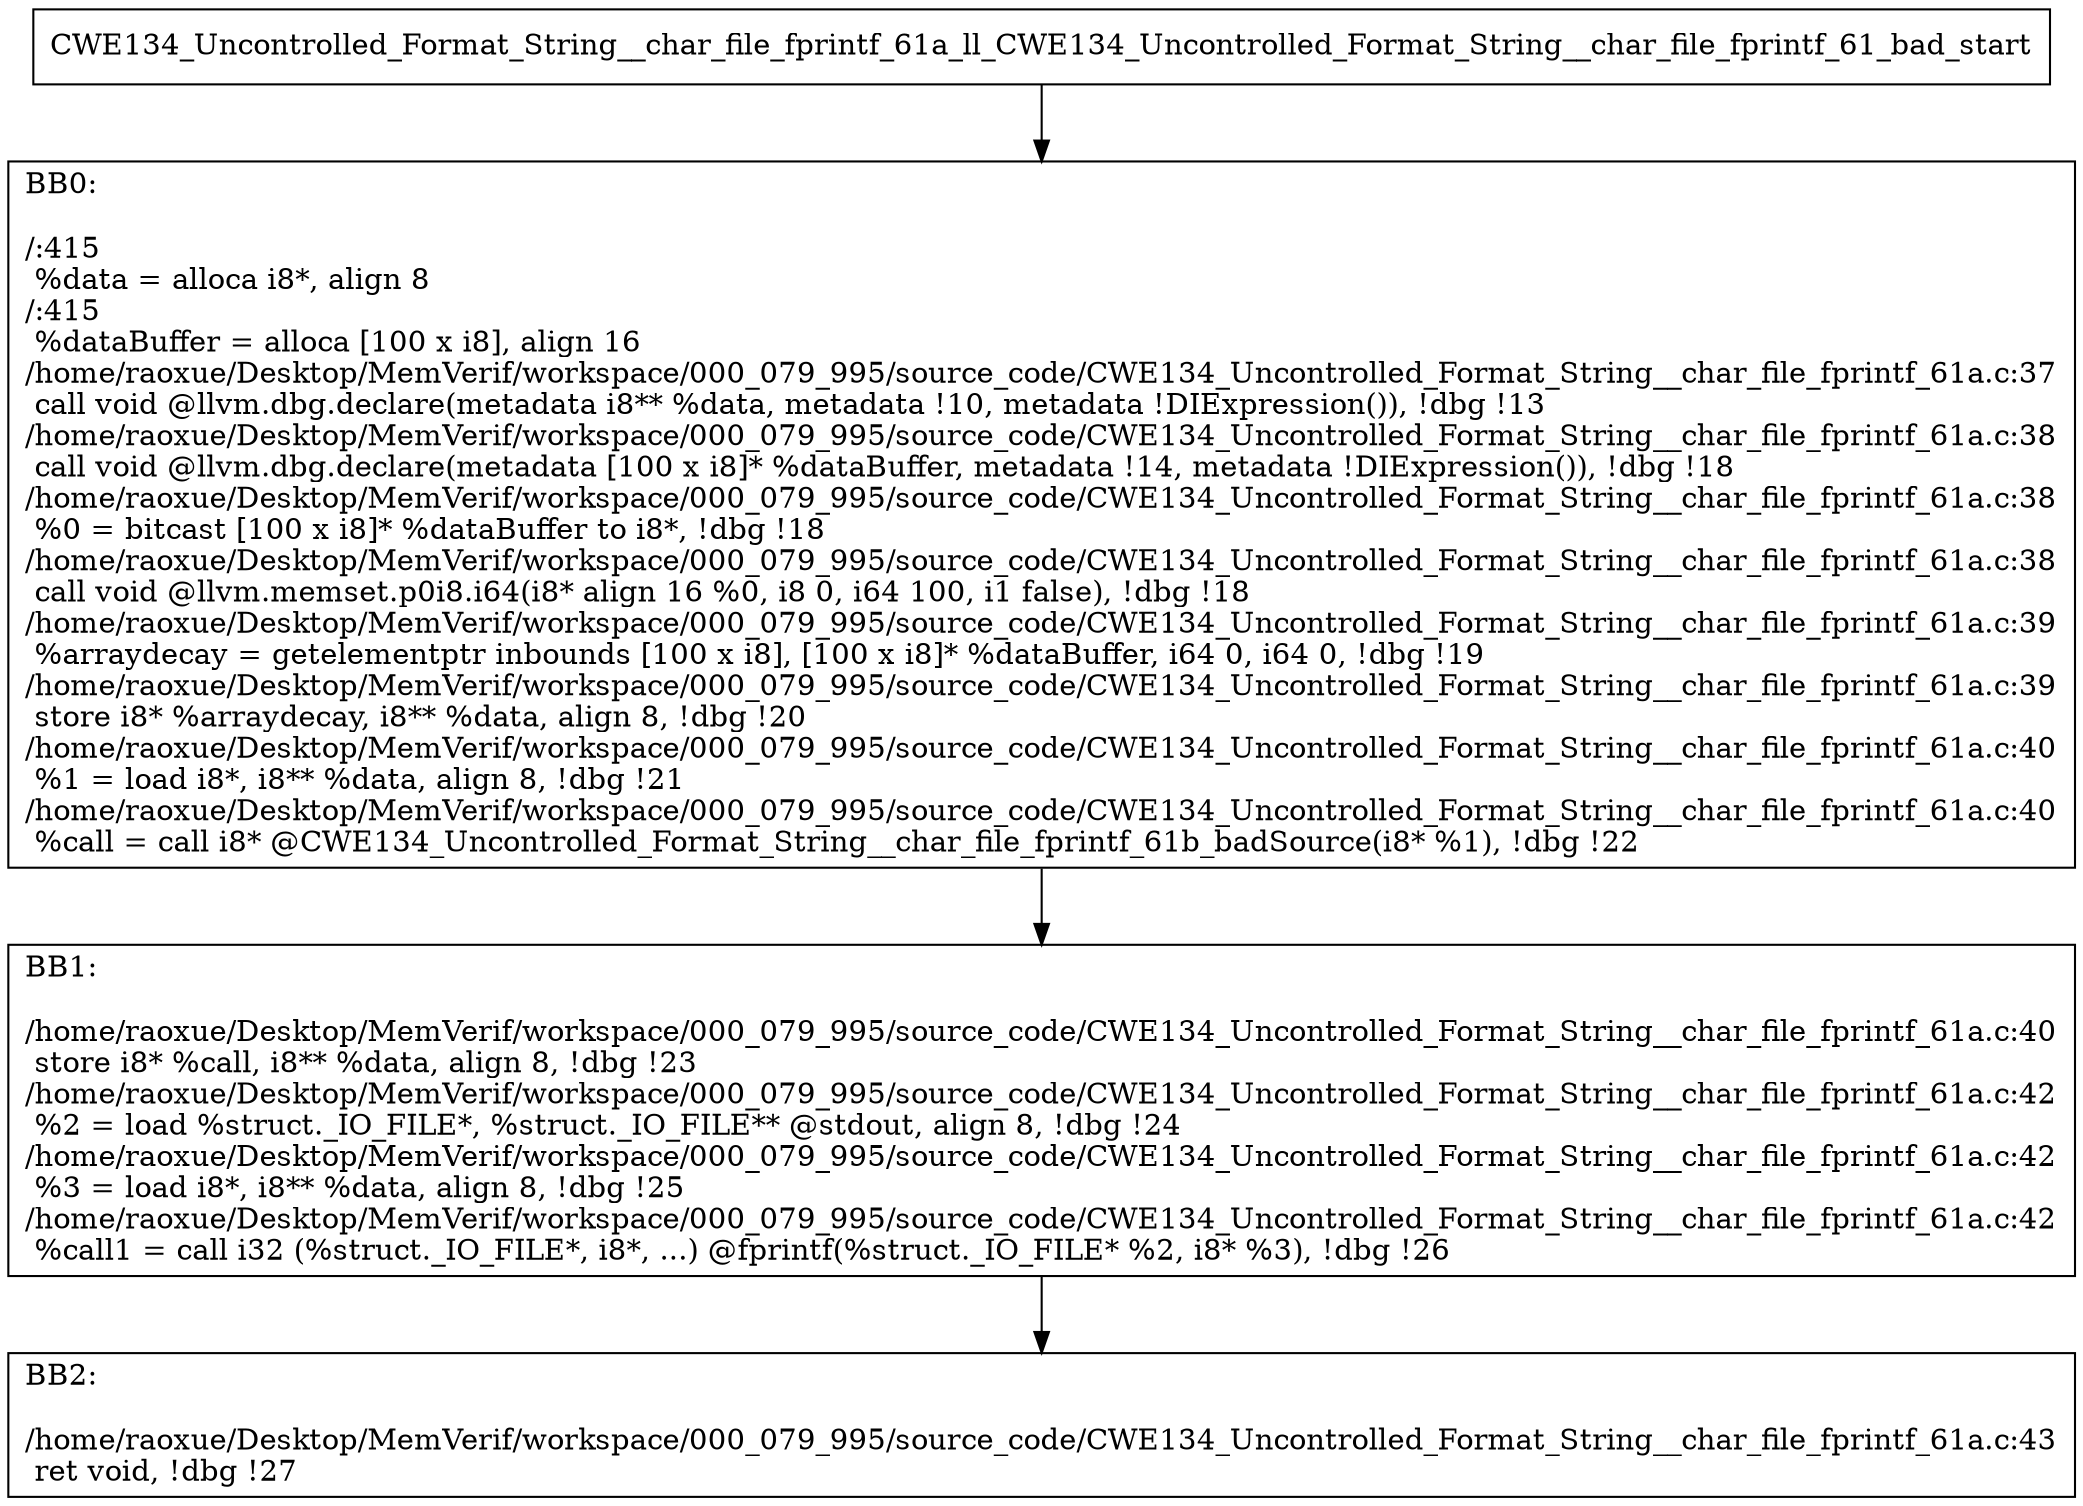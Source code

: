 digraph "CFG for'CWE134_Uncontrolled_Format_String__char_file_fprintf_61a_ll_CWE134_Uncontrolled_Format_String__char_file_fprintf_61_bad' function" {
	BBCWE134_Uncontrolled_Format_String__char_file_fprintf_61a_ll_CWE134_Uncontrolled_Format_String__char_file_fprintf_61_bad_start[shape=record,label="{CWE134_Uncontrolled_Format_String__char_file_fprintf_61a_ll_CWE134_Uncontrolled_Format_String__char_file_fprintf_61_bad_start}"];
	BBCWE134_Uncontrolled_Format_String__char_file_fprintf_61a_ll_CWE134_Uncontrolled_Format_String__char_file_fprintf_61_bad_start-> CWE134_Uncontrolled_Format_String__char_file_fprintf_61a_ll_CWE134_Uncontrolled_Format_String__char_file_fprintf_61_badBB0;
	CWE134_Uncontrolled_Format_String__char_file_fprintf_61a_ll_CWE134_Uncontrolled_Format_String__char_file_fprintf_61_badBB0 [shape=record, label="{BB0:\l\l/:415\l
  %data = alloca i8*, align 8\l
/:415\l
  %dataBuffer = alloca [100 x i8], align 16\l
/home/raoxue/Desktop/MemVerif/workspace/000_079_995/source_code/CWE134_Uncontrolled_Format_String__char_file_fprintf_61a.c:37\l
  call void @llvm.dbg.declare(metadata i8** %data, metadata !10, metadata !DIExpression()), !dbg !13\l
/home/raoxue/Desktop/MemVerif/workspace/000_079_995/source_code/CWE134_Uncontrolled_Format_String__char_file_fprintf_61a.c:38\l
  call void @llvm.dbg.declare(metadata [100 x i8]* %dataBuffer, metadata !14, metadata !DIExpression()), !dbg !18\l
/home/raoxue/Desktop/MemVerif/workspace/000_079_995/source_code/CWE134_Uncontrolled_Format_String__char_file_fprintf_61a.c:38\l
  %0 = bitcast [100 x i8]* %dataBuffer to i8*, !dbg !18\l
/home/raoxue/Desktop/MemVerif/workspace/000_079_995/source_code/CWE134_Uncontrolled_Format_String__char_file_fprintf_61a.c:38\l
  call void @llvm.memset.p0i8.i64(i8* align 16 %0, i8 0, i64 100, i1 false), !dbg !18\l
/home/raoxue/Desktop/MemVerif/workspace/000_079_995/source_code/CWE134_Uncontrolled_Format_String__char_file_fprintf_61a.c:39\l
  %arraydecay = getelementptr inbounds [100 x i8], [100 x i8]* %dataBuffer, i64 0, i64 0, !dbg !19\l
/home/raoxue/Desktop/MemVerif/workspace/000_079_995/source_code/CWE134_Uncontrolled_Format_String__char_file_fprintf_61a.c:39\l
  store i8* %arraydecay, i8** %data, align 8, !dbg !20\l
/home/raoxue/Desktop/MemVerif/workspace/000_079_995/source_code/CWE134_Uncontrolled_Format_String__char_file_fprintf_61a.c:40\l
  %1 = load i8*, i8** %data, align 8, !dbg !21\l
/home/raoxue/Desktop/MemVerif/workspace/000_079_995/source_code/CWE134_Uncontrolled_Format_String__char_file_fprintf_61a.c:40\l
  %call = call i8* @CWE134_Uncontrolled_Format_String__char_file_fprintf_61b_badSource(i8* %1), !dbg !22\l
}"];
	CWE134_Uncontrolled_Format_String__char_file_fprintf_61a_ll_CWE134_Uncontrolled_Format_String__char_file_fprintf_61_badBB0-> CWE134_Uncontrolled_Format_String__char_file_fprintf_61a_ll_CWE134_Uncontrolled_Format_String__char_file_fprintf_61_badBB1;
	CWE134_Uncontrolled_Format_String__char_file_fprintf_61a_ll_CWE134_Uncontrolled_Format_String__char_file_fprintf_61_badBB1 [shape=record, label="{BB1:\l\l/home/raoxue/Desktop/MemVerif/workspace/000_079_995/source_code/CWE134_Uncontrolled_Format_String__char_file_fprintf_61a.c:40\l
  store i8* %call, i8** %data, align 8, !dbg !23\l
/home/raoxue/Desktop/MemVerif/workspace/000_079_995/source_code/CWE134_Uncontrolled_Format_String__char_file_fprintf_61a.c:42\l
  %2 = load %struct._IO_FILE*, %struct._IO_FILE** @stdout, align 8, !dbg !24\l
/home/raoxue/Desktop/MemVerif/workspace/000_079_995/source_code/CWE134_Uncontrolled_Format_String__char_file_fprintf_61a.c:42\l
  %3 = load i8*, i8** %data, align 8, !dbg !25\l
/home/raoxue/Desktop/MemVerif/workspace/000_079_995/source_code/CWE134_Uncontrolled_Format_String__char_file_fprintf_61a.c:42\l
  %call1 = call i32 (%struct._IO_FILE*, i8*, ...) @fprintf(%struct._IO_FILE* %2, i8* %3), !dbg !26\l
}"];
	CWE134_Uncontrolled_Format_String__char_file_fprintf_61a_ll_CWE134_Uncontrolled_Format_String__char_file_fprintf_61_badBB1-> CWE134_Uncontrolled_Format_String__char_file_fprintf_61a_ll_CWE134_Uncontrolled_Format_String__char_file_fprintf_61_badBB2;
	CWE134_Uncontrolled_Format_String__char_file_fprintf_61a_ll_CWE134_Uncontrolled_Format_String__char_file_fprintf_61_badBB2 [shape=record, label="{BB2:\l\l/home/raoxue/Desktop/MemVerif/workspace/000_079_995/source_code/CWE134_Uncontrolled_Format_String__char_file_fprintf_61a.c:43\l
  ret void, !dbg !27\l
}"];
}

